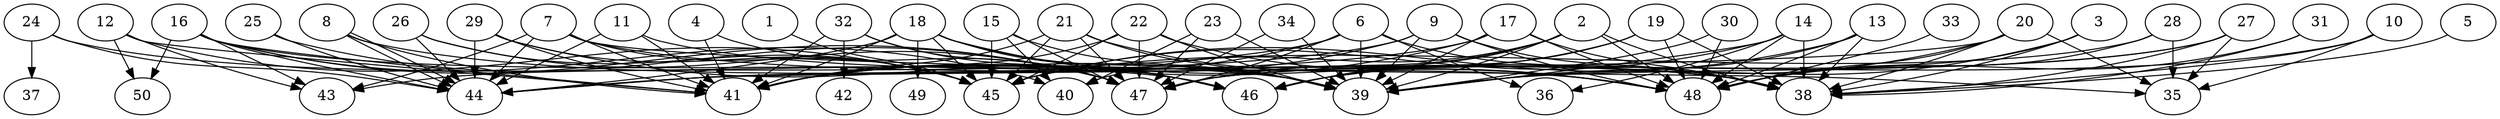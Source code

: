 // DAG automatically generated by daggen at Thu Oct  3 14:07:58 2019
// ./daggen --dot -n 50 --ccr 0.4 --fat 0.9 --regular 0.7 --density 0.5 --mindata 5242880 --maxdata 52428800 
digraph G {
  1 [size="129190400", alpha="0.05", expect_size="51676160"] 
  1 -> 45 [size ="51676160"]
  2 [size="84738560", alpha="0.04", expect_size="33895424"] 
  2 -> 38 [size ="33895424"]
  2 -> 39 [size ="33895424"]
  2 -> 40 [size ="33895424"]
  2 -> 46 [size ="33895424"]
  2 -> 47 [size ="33895424"]
  2 -> 48 [size ="33895424"]
  3 [size="20948480", alpha="0.07", expect_size="8379392"] 
  3 -> 38 [size ="8379392"]
  3 -> 39 [size ="8379392"]
  3 -> 48 [size ="8379392"]
  4 [size="64619520", alpha="0.09", expect_size="25847808"] 
  4 -> 41 [size ="25847808"]
  4 -> 47 [size ="25847808"]
  5 [size="44712960", alpha="0.09", expect_size="17885184"] 
  5 -> 38 [size ="17885184"]
  6 [size="112985600", alpha="0.06", expect_size="45194240"] 
  6 -> 36 [size ="45194240"]
  6 -> 38 [size ="45194240"]
  6 -> 39 [size ="45194240"]
  6 -> 41 [size ="45194240"]
  6 -> 43 [size ="45194240"]
  6 -> 47 [size ="45194240"]
  7 [size="22379520", alpha="0.15", expect_size="8951808"] 
  7 -> 35 [size ="8951808"]
  7 -> 41 [size ="8951808"]
  7 -> 43 [size ="8951808"]
  7 -> 44 [size ="8951808"]
  7 -> 45 [size ="8951808"]
  7 -> 48 [size ="8951808"]
  8 [size="83993600", alpha="0.18", expect_size="33597440"] 
  8 -> 38 [size ="33597440"]
  8 -> 41 [size ="33597440"]
  8 -> 44 [size ="33597440"]
  8 -> 44 [size ="33597440"]
  9 [size="106122240", alpha="0.12", expect_size="42448896"] 
  9 -> 38 [size ="42448896"]
  9 -> 39 [size ="42448896"]
  9 -> 41 [size ="42448896"]
  9 -> 44 [size ="42448896"]
  9 -> 48 [size ="42448896"]
  10 [size="65704960", alpha="0.03", expect_size="26281984"] 
  10 -> 35 [size ="26281984"]
  10 -> 38 [size ="26281984"]
  10 -> 47 [size ="26281984"]
  11 [size="34316800", alpha="0.06", expect_size="13726720"] 
  11 -> 38 [size ="13726720"]
  11 -> 41 [size ="13726720"]
  11 -> 44 [size ="13726720"]
  12 [size="63982080", alpha="0.08", expect_size="25592832"] 
  12 -> 41 [size ="25592832"]
  12 -> 43 [size ="25592832"]
  12 -> 45 [size ="25592832"]
  12 -> 50 [size ="25592832"]
  13 [size="86947840", alpha="0.09", expect_size="34779136"] 
  13 -> 38 [size ="34779136"]
  13 -> 39 [size ="34779136"]
  13 -> 45 [size ="34779136"]
  13 -> 48 [size ="34779136"]
  14 [size="125765120", alpha="0.09", expect_size="50306048"] 
  14 -> 36 [size ="50306048"]
  14 -> 38 [size ="50306048"]
  14 -> 39 [size ="50306048"]
  14 -> 45 [size ="50306048"]
  14 -> 48 [size ="50306048"]
  15 [size="59532800", alpha="0.11", expect_size="23813120"] 
  15 -> 39 [size ="23813120"]
  15 -> 40 [size ="23813120"]
  15 -> 45 [size ="23813120"]
  15 -> 47 [size ="23813120"]
  16 [size="114677760", alpha="0.11", expect_size="45871104"] 
  16 -> 40 [size ="45871104"]
  16 -> 41 [size ="45871104"]
  16 -> 43 [size ="45871104"]
  16 -> 44 [size ="45871104"]
  16 -> 46 [size ="45871104"]
  16 -> 47 [size ="45871104"]
  16 -> 50 [size ="45871104"]
  17 [size="32138240", alpha="0.14", expect_size="12855296"] 
  17 -> 38 [size ="12855296"]
  17 -> 39 [size ="12855296"]
  17 -> 41 [size ="12855296"]
  17 -> 44 [size ="12855296"]
  17 -> 48 [size ="12855296"]
  18 [size="121835520", alpha="0.07", expect_size="48734208"] 
  18 -> 39 [size ="48734208"]
  18 -> 41 [size ="48734208"]
  18 -> 44 [size ="48734208"]
  18 -> 45 [size ="48734208"]
  18 -> 46 [size ="48734208"]
  18 -> 48 [size ="48734208"]
  18 -> 49 [size ="48734208"]
  19 [size="112110080", alpha="0.13", expect_size="44844032"] 
  19 -> 38 [size ="44844032"]
  19 -> 46 [size ="44844032"]
  19 -> 47 [size ="44844032"]
  19 -> 48 [size ="44844032"]
  20 [size="62138880", alpha="0.16", expect_size="24855552"] 
  20 -> 35 [size ="24855552"]
  20 -> 38 [size ="24855552"]
  20 -> 44 [size ="24855552"]
  20 -> 46 [size ="24855552"]
  20 -> 48 [size ="24855552"]
  21 [size="81361920", alpha="0.19", expect_size="32544768"] 
  21 -> 39 [size ="32544768"]
  21 -> 41 [size ="32544768"]
  21 -> 45 [size ="32544768"]
  21 -> 47 [size ="32544768"]
  21 -> 48 [size ="32544768"]
  22 [size="116743680", alpha="0.14", expect_size="46697472"] 
  22 -> 39 [size ="46697472"]
  22 -> 41 [size ="46697472"]
  22 -> 45 [size ="46697472"]
  22 -> 47 [size ="46697472"]
  22 -> 48 [size ="46697472"]
  23 [size="47016960", alpha="0.11", expect_size="18806784"] 
  23 -> 39 [size ="18806784"]
  23 -> 40 [size ="18806784"]
  23 -> 47 [size ="18806784"]
  24 [size="97848320", alpha="0.16", expect_size="39139328"] 
  24 -> 37 [size ="39139328"]
  24 -> 39 [size ="39139328"]
  24 -> 44 [size ="39139328"]
  25 [size="31206400", alpha="0.06", expect_size="12482560"] 
  25 -> 44 [size ="12482560"]
  25 -> 47 [size ="12482560"]
  26 [size="94891520", alpha="0.14", expect_size="37956608"] 
  26 -> 44 [size ="37956608"]
  26 -> 45 [size ="37956608"]
  26 -> 47 [size ="37956608"]
  27 [size="41592320", alpha="0.03", expect_size="16636928"] 
  27 -> 35 [size ="16636928"]
  27 -> 38 [size ="16636928"]
  27 -> 39 [size ="16636928"]
  27 -> 47 [size ="16636928"]
  28 [size="123763200", alpha="0.04", expect_size="49505280"] 
  28 -> 35 [size ="49505280"]
  28 -> 45 [size ="49505280"]
  28 -> 48 [size ="49505280"]
  29 [size="46059520", alpha="0.01", expect_size="18423808"] 
  29 -> 39 [size ="18423808"]
  29 -> 41 [size ="18423808"]
  29 -> 44 [size ="18423808"]
  29 -> 45 [size ="18423808"]
  30 [size="121745920", alpha="0.06", expect_size="48698368"] 
  30 -> 39 [size ="48698368"]
  30 -> 48 [size ="48698368"]
  31 [size="98787840", alpha="0.16", expect_size="39515136"] 
  31 -> 38 [size ="39515136"]
  31 -> 48 [size ="39515136"]
  32 [size="93268480", alpha="0.14", expect_size="37307392"] 
  32 -> 41 [size ="37307392"]
  32 -> 42 [size ="37307392"]
  32 -> 46 [size ="37307392"]
  32 -> 47 [size ="37307392"]
  33 [size="58859520", alpha="0.04", expect_size="23543808"] 
  33 -> 48 [size ="23543808"]
  34 [size="121369600", alpha="0.14", expect_size="48547840"] 
  34 -> 39 [size ="48547840"]
  34 -> 47 [size ="48547840"]
  35 [size="96378880", alpha="0.11", expect_size="38551552"] 
  36 [size="15493120", alpha="0.06", expect_size="6197248"] 
  37 [size="96560640", alpha="0.04", expect_size="38624256"] 
  38 [size="112924160", alpha="0.00", expect_size="45169664"] 
  39 [size="17505280", alpha="0.13", expect_size="7002112"] 
  40 [size="21286400", alpha="0.15", expect_size="8514560"] 
  41 [size="58900480", alpha="0.08", expect_size="23560192"] 
  42 [size="33594880", alpha="0.18", expect_size="13437952"] 
  43 [size="114211840", alpha="0.15", expect_size="45684736"] 
  44 [size="20697600", alpha="0.05", expect_size="8279040"] 
  45 [size="101639680", alpha="0.19", expect_size="40655872"] 
  46 [size="49574400", alpha="0.07", expect_size="19829760"] 
  47 [size="84037120", alpha="0.19", expect_size="33614848"] 
  48 [size="106096640", alpha="0.10", expect_size="42438656"] 
  49 [size="106519040", alpha="0.07", expect_size="42607616"] 
  50 [size="66342400", alpha="0.02", expect_size="26536960"] 
}

